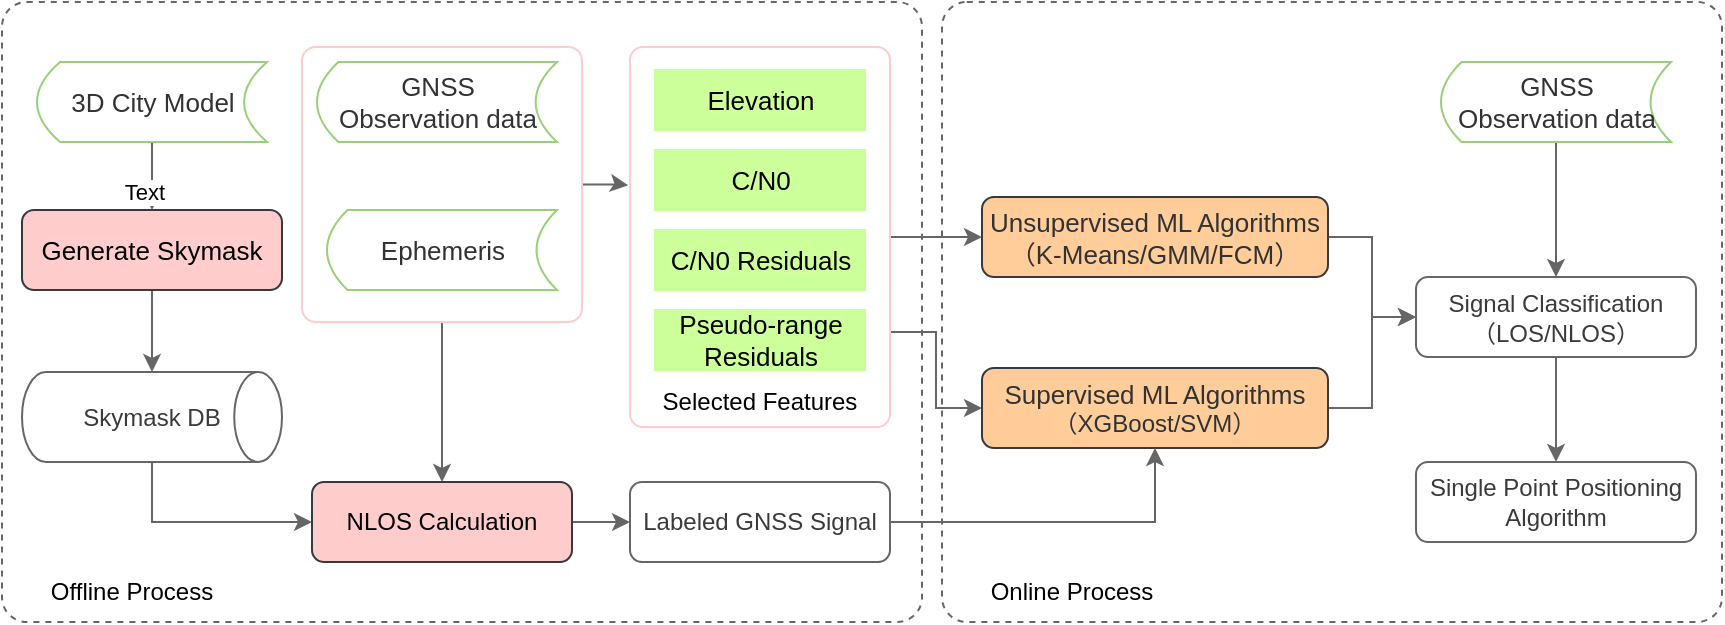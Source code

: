<mxfile version="22.0.1" type="github">
  <diagram id="hSrarzL_9Tm3_GTEGQjt" name="Page-1">
    <mxGraphModel dx="1024" dy="625" grid="1" gridSize="10" guides="1" tooltips="1" connect="1" arrows="1" fold="1" page="1" pageScale="1" pageWidth="827" pageHeight="1169" math="0" shadow="0">
      <root>
        <mxCell id="0" />
        <mxCell id="1" parent="0" />
        <mxCell id="fHCgVE5wzH9V_TxbyjCM-24" value="" style="rounded=1;whiteSpace=wrap;html=1;arcSize=4;dashed=1;strokeColor=#666666;" vertex="1" parent="1">
          <mxGeometry x="70" y="160" width="460" height="310" as="geometry" />
        </mxCell>
        <mxCell id="fHCgVE5wzH9V_TxbyjCM-48" style="edgeStyle=orthogonalEdgeStyle;rounded=0;orthogonalLoop=1;jettySize=auto;html=1;exitX=0.5;exitY=1;exitDx=0;exitDy=0;strokeColor=#666666;" edge="1" parent="1" source="fHCgVE5wzH9V_TxbyjCM-47" target="fHCgVE5wzH9V_TxbyjCM-23">
          <mxGeometry relative="1" as="geometry" />
        </mxCell>
        <mxCell id="fHCgVE5wzH9V_TxbyjCM-56" value="" style="edgeStyle=orthogonalEdgeStyle;rounded=0;orthogonalLoop=1;jettySize=auto;html=1;entryX=-0.007;entryY=0.364;entryDx=0;entryDy=0;entryPerimeter=0;strokeColor=#666666;" edge="1" parent="1" source="fHCgVE5wzH9V_TxbyjCM-47" target="22">
          <mxGeometry relative="1" as="geometry" />
        </mxCell>
        <mxCell id="fHCgVE5wzH9V_TxbyjCM-47" value="" style="rounded=1;whiteSpace=wrap;html=1;arcSize=5;strokeColor=#FFCCCC;" vertex="1" parent="1">
          <mxGeometry x="220" y="182.5" width="140" height="137.5" as="geometry" />
        </mxCell>
        <mxCell id="fHCgVE5wzH9V_TxbyjCM-43" value="" style="rounded=1;whiteSpace=wrap;html=1;arcSize=4;dashed=1;strokeColor=#666666;" vertex="1" parent="1">
          <mxGeometry x="540" y="160" width="390" height="310" as="geometry" />
        </mxCell>
        <mxCell id="fHCgVE5wzH9V_TxbyjCM-41" value="" style="edgeStyle=orthogonalEdgeStyle;rounded=0;orthogonalLoop=1;jettySize=auto;html=1;strokeColor=#666666;" edge="1" parent="1" source="22" target="12">
          <mxGeometry relative="1" as="geometry">
            <mxPoint x="520" y="286.529" as="sourcePoint" />
          </mxGeometry>
        </mxCell>
        <mxCell id="fHCgVE5wzH9V_TxbyjCM-59" style="edgeStyle=orthogonalEdgeStyle;rounded=0;orthogonalLoop=1;jettySize=auto;html=1;exitX=1;exitY=0.75;exitDx=0;exitDy=0;entryX=0;entryY=0.5;entryDx=0;entryDy=0;strokeColor=#666666;" edge="1" parent="1" source="22" target="10">
          <mxGeometry relative="1" as="geometry" />
        </mxCell>
        <mxCell id="22" value="" style="rounded=1;whiteSpace=wrap;html=1;arcSize=5;strokeColor=#FFCCCC;" parent="1" vertex="1">
          <mxGeometry x="384" y="182.5" width="130" height="190" as="geometry" />
        </mxCell>
        <mxCell id="fHCgVE5wzH9V_TxbyjCM-33" value="" style="edgeStyle=orthogonalEdgeStyle;rounded=0;orthogonalLoop=1;jettySize=auto;html=1;strokeColor=#666666;" edge="1" parent="1" source="2" target="fHCgVE5wzH9V_TxbyjCM-22">
          <mxGeometry relative="1" as="geometry" />
        </mxCell>
        <mxCell id="2" value="&lt;span style=&quot;font-size: 13px ; background-color: rgba(255 , 255 , 255 , 0.01)&quot;&gt;Generate Skymask&lt;/span&gt;" style="rounded=1;whiteSpace=wrap;html=1;fillColor=#ffcccc;strokeColor=#36393d;" parent="1" vertex="1">
          <mxGeometry x="80" y="264" width="130" height="40" as="geometry" />
        </mxCell>
        <mxCell id="fHCgVE5wzH9V_TxbyjCM-32" value="" style="edgeStyle=orthogonalEdgeStyle;rounded=0;orthogonalLoop=1;jettySize=auto;html=1;strokeColor=#666666;" edge="1" parent="1" source="3" target="2">
          <mxGeometry relative="1" as="geometry" />
        </mxCell>
        <mxCell id="fHCgVE5wzH9V_TxbyjCM-60" value="Text" style="edgeLabel;html=1;align=center;verticalAlign=middle;resizable=0;points=[];" vertex="1" connectable="0" parent="fHCgVE5wzH9V_TxbyjCM-32">
          <mxGeometry x="0.609" y="-4" relative="1" as="geometry">
            <mxPoint as="offset" />
          </mxGeometry>
        </mxCell>
        <mxCell id="3" value="&lt;span style=&quot;color: rgb(50 , 50 , 50) ; font-size: 13px ; background-color: rgba(255 , 255 , 255 , 0.01)&quot;&gt;3D City Model&lt;/span&gt;" style="shape=dataStorage;whiteSpace=wrap;html=1;strokeColor=#97D077;" parent="1" vertex="1">
          <mxGeometry x="87.5" y="190" width="115" height="40" as="geometry" />
        </mxCell>
        <mxCell id="5" value="&lt;span style=&quot;color: rgb(50 , 50 , 50) ; font-size: 13px ; background-color: rgba(255 , 255 , 255 , 0.01)&quot;&gt;Ephemeris&lt;/span&gt;" style="shape=dataStorage;whiteSpace=wrap;html=1;size=0.089;strokeColor=#97D077;" parent="1" vertex="1">
          <mxGeometry x="232.5" y="264" width="115" height="40" as="geometry" />
        </mxCell>
        <mxCell id="7" value="&lt;span style=&quot;color: rgb(50 , 50 , 50) ; font-size: 13px ; background-color: rgba(255 , 255 , 255 , 0.01)&quot;&gt;GNSS&lt;/span&gt;&lt;br style=&quot;color: rgb(50 , 50 , 50) ; font-size: 13px&quot;&gt;&lt;span style=&quot;color: rgb(50 , 50 , 50) ; font-size: 13px ; background-color: rgba(255 , 255 , 255 , 0.01)&quot;&gt;Observation data&lt;/span&gt;" style="shape=dataStorage;whiteSpace=wrap;html=1;size=0.089;strokeColor=#97D077;" parent="1" vertex="1">
          <mxGeometry x="227.5" y="190" width="120" height="40" as="geometry" />
        </mxCell>
        <mxCell id="fHCgVE5wzH9V_TxbyjCM-45" value="" style="edgeStyle=orthogonalEdgeStyle;rounded=0;orthogonalLoop=1;jettySize=auto;html=1;entryX=0;entryY=0.5;entryDx=0;entryDy=0;strokeColor=#666666;" edge="1" parent="1" source="10" target="13">
          <mxGeometry relative="1" as="geometry" />
        </mxCell>
        <mxCell id="10" value="&lt;span style=&quot;color: rgb(50 , 50 , 50) ; font-size: 13px ; background-color: rgba(255 , 255 , 255 , 0.01)&quot;&gt;Supervised ML Algorithms&lt;/span&gt;&lt;span style=&quot;color: rgb(50 , 50 , 50) ; font-size: inherit ; background-color: rgba(255 , 255 , 255 , 0.01)&quot;&gt;（XGBoost/SVM&lt;/span&gt;&lt;span style=&quot;color: rgb(50 , 50 , 50) ; font-size: inherit ; background-color: rgba(255 , 255 , 255 , 0.01)&quot;&gt;）&lt;/span&gt;" style="rounded=1;whiteSpace=wrap;html=1;fillColor=#ffcc99;strokeColor=#36393d;" parent="1" vertex="1">
          <mxGeometry x="560" y="343" width="173" height="40" as="geometry" />
        </mxCell>
        <mxCell id="fHCgVE5wzH9V_TxbyjCM-42" value="" style="edgeStyle=orthogonalEdgeStyle;rounded=0;orthogonalLoop=1;jettySize=auto;html=1;exitX=1;exitY=0.5;exitDx=0;exitDy=0;strokeColor=#666666;" edge="1" parent="1" source="11" target="10">
          <mxGeometry relative="1" as="geometry">
            <mxPoint x="515" y="420.059" as="sourcePoint" />
          </mxGeometry>
        </mxCell>
        <mxCell id="11" value="Labeled GNSS Signal" style="rounded=1;whiteSpace=wrap;html=1;strokeColor=#666666;fontColor=#3c3939;" parent="1" vertex="1">
          <mxGeometry x="384" y="400" width="130" height="40" as="geometry" />
        </mxCell>
        <mxCell id="fHCgVE5wzH9V_TxbyjCM-39" value="" style="edgeStyle=orthogonalEdgeStyle;rounded=0;orthogonalLoop=1;jettySize=auto;html=1;strokeColor=#666666;" edge="1" parent="1" source="12" target="13">
          <mxGeometry relative="1" as="geometry" />
        </mxCell>
        <mxCell id="12" value="&lt;span style=&quot;color: rgb(50 , 50 , 50) ; font-size: 13px ; background-color: rgba(255 , 255 , 255 , 0.01)&quot;&gt;Unsupervised ML Algorithms&lt;/span&gt;&lt;div style=&quot;resize: none ; font-size: 13px ; color: rgb(50 , 50 , 50) ; background-color: rgba(255 , 255 , 255 , 0.01)&quot;&gt;（K-Means/GMM/FCM&lt;span style=&quot;font-size: inherit&quot;&gt;）&lt;/span&gt;&lt;/div&gt;" style="rounded=1;whiteSpace=wrap;html=1;fillColor=#ffcc99;strokeColor=#36393d;" parent="1" vertex="1">
          <mxGeometry x="560" y="257.5" width="173" height="40" as="geometry" />
        </mxCell>
        <mxCell id="fHCgVE5wzH9V_TxbyjCM-52" value="" style="edgeStyle=orthogonalEdgeStyle;rounded=0;orthogonalLoop=1;jettySize=auto;html=1;strokeColor=#666666;" edge="1" parent="1" source="13" target="fHCgVE5wzH9V_TxbyjCM-51">
          <mxGeometry relative="1" as="geometry" />
        </mxCell>
        <mxCell id="13" value="&lt;span style=&quot;font-size: inherit; background-color: rgba(255, 255, 255, 0.01);&quot;&gt;Signal Classification（LOS/NLOS&lt;/span&gt;&lt;span style=&quot;font-size: inherit; background-color: rgba(255, 255, 255, 0.01);&quot;&gt;）&lt;/span&gt;" style="rounded=1;whiteSpace=wrap;html=1;strokeColor=#666666;fontColor=#3c3939;" parent="1" vertex="1">
          <mxGeometry x="777" y="297.5" width="140" height="40" as="geometry" />
        </mxCell>
        <mxCell id="fHCgVE5wzH9V_TxbyjCM-50" value="" style="edgeStyle=orthogonalEdgeStyle;rounded=0;orthogonalLoop=1;jettySize=auto;html=1;strokeColor=#666666;" edge="1" parent="1" source="14" target="13">
          <mxGeometry relative="1" as="geometry" />
        </mxCell>
        <mxCell id="14" value="&lt;span style=&quot;color: rgb(50 , 50 , 50) ; font-size: 13px ; background-color: rgba(255 , 255 , 255 , 0.01)&quot;&gt;GNSS &lt;br&gt;Observation data&lt;/span&gt;" style="shape=dataStorage;whiteSpace=wrap;html=1;size=0.089;strokeColor=#97D077;" parent="1" vertex="1">
          <mxGeometry x="789.5" y="190" width="115" height="40" as="geometry" />
        </mxCell>
        <mxCell id="15" value="&lt;span style=&quot;font-size: 13px; background-color: rgba(255, 255, 255, 0.01);&quot;&gt;Elevation&lt;/span&gt;" style="rounded=0;whiteSpace=wrap;html=1;strokeColor=#CCFF99;fillColor=#CCFF99;fontColor=#000000;" parent="1" vertex="1">
          <mxGeometry x="396.5" y="194" width="105" height="30" as="geometry" />
        </mxCell>
        <mxCell id="16" value="&lt;span style=&quot;font-size: 13px; background-color: rgba(255, 255, 255, 0.01);&quot;&gt;C/N0&lt;/span&gt;" style="rounded=0;whiteSpace=wrap;html=1;strokeColor=#CCFF99;fillColor=#CCFF99;fontColor=#000000;" parent="1" vertex="1">
          <mxGeometry x="396.5" y="234" width="105" height="30" as="geometry" />
        </mxCell>
        <mxCell id="18" value="&lt;span style=&quot;font-size: 13px; background-color: rgba(255, 255, 255, 0.01);&quot;&gt;C/N0 Residuals&lt;/span&gt;" style="rounded=0;whiteSpace=wrap;html=1;strokeColor=#CCFF99;fillColor=#CCFF99;fontColor=#000000;" parent="1" vertex="1">
          <mxGeometry x="396.5" y="274" width="105" height="30" as="geometry" />
        </mxCell>
        <mxCell id="19" value="&lt;span style=&quot;font-size: 13px; background-color: rgba(255, 255, 255, 0.01);&quot;&gt;Pseudo-range Residuals&lt;/span&gt;" style="rounded=0;whiteSpace=wrap;html=1;strokeColor=#CCFF99;fillColor=#CCFF99;fontColor=#000000;" parent="1" vertex="1">
          <mxGeometry x="396.5" y="314" width="105" height="30" as="geometry" />
        </mxCell>
        <mxCell id="fHCgVE5wzH9V_TxbyjCM-44" style="edgeStyle=orthogonalEdgeStyle;rounded=0;orthogonalLoop=1;jettySize=auto;html=1;exitX=0.5;exitY=1;exitDx=0;exitDy=0;exitPerimeter=0;entryX=0;entryY=0.5;entryDx=0;entryDy=0;strokeColor=#666666;" edge="1" parent="1" source="fHCgVE5wzH9V_TxbyjCM-22" target="fHCgVE5wzH9V_TxbyjCM-23">
          <mxGeometry relative="1" as="geometry" />
        </mxCell>
        <mxCell id="fHCgVE5wzH9V_TxbyjCM-22" value="Skymask DB" style="strokeWidth=1;html=1;shape=mxgraph.flowchart.direct_data;whiteSpace=wrap;strokeColor=#666666;fontColor=#3c3939;" vertex="1" parent="1">
          <mxGeometry x="80" y="345" width="130" height="45" as="geometry" />
        </mxCell>
        <mxCell id="fHCgVE5wzH9V_TxbyjCM-49" value="" style="edgeStyle=orthogonalEdgeStyle;rounded=0;orthogonalLoop=1;jettySize=auto;html=1;strokeColor=#666666;" edge="1" parent="1" source="fHCgVE5wzH9V_TxbyjCM-23" target="11">
          <mxGeometry relative="1" as="geometry" />
        </mxCell>
        <mxCell id="fHCgVE5wzH9V_TxbyjCM-23" value="NLOS Calculation" style="rounded=1;whiteSpace=wrap;html=1;fillColor=#ffcccc;strokeColor=#36393d;" vertex="1" parent="1">
          <mxGeometry x="225" y="400" width="130" height="40" as="geometry" />
        </mxCell>
        <mxCell id="fHCgVE5wzH9V_TxbyjCM-31" value="Selected Features" style="text;html=1;strokeColor=none;fillColor=none;align=center;verticalAlign=middle;whiteSpace=wrap;rounded=0;" vertex="1" parent="1">
          <mxGeometry x="394" y="345" width="110" height="30" as="geometry" />
        </mxCell>
        <mxCell id="fHCgVE5wzH9V_TxbyjCM-51" value="Single Point Positioning Algorithm" style="rounded=1;whiteSpace=wrap;html=1;strokeColor=#666666;fontColor=#3c3939;" vertex="1" parent="1">
          <mxGeometry x="777" y="390" width="140" height="40" as="geometry" />
        </mxCell>
        <mxCell id="fHCgVE5wzH9V_TxbyjCM-53" value="Offline Process" style="text;html=1;strokeColor=none;fillColor=none;align=center;verticalAlign=middle;whiteSpace=wrap;rounded=0;" vertex="1" parent="1">
          <mxGeometry x="80" y="440" width="110" height="30" as="geometry" />
        </mxCell>
        <mxCell id="fHCgVE5wzH9V_TxbyjCM-54" value="Online Process" style="text;html=1;strokeColor=none;fillColor=none;align=center;verticalAlign=middle;whiteSpace=wrap;rounded=0;" vertex="1" parent="1">
          <mxGeometry x="550" y="440" width="110" height="30" as="geometry" />
        </mxCell>
      </root>
    </mxGraphModel>
  </diagram>
</mxfile>
